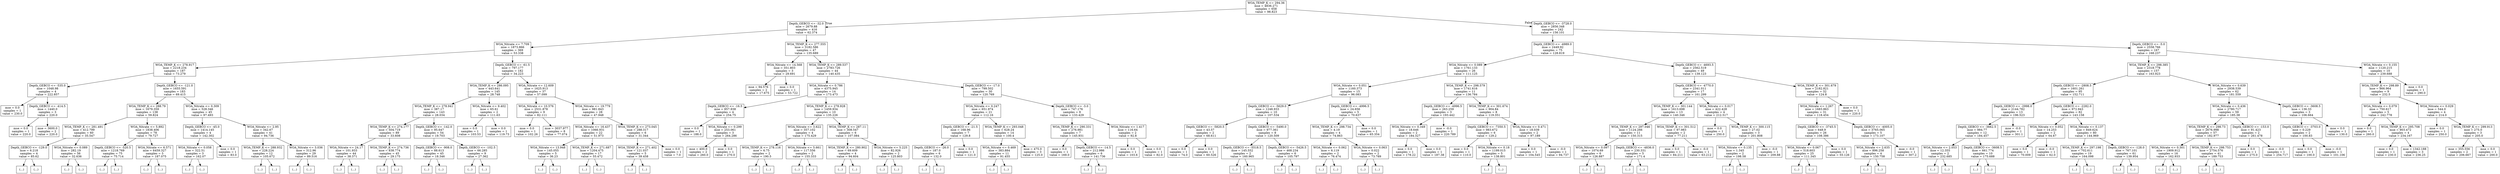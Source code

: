 digraph Tree {
node [shape=box] ;
0 [label="WOA_TEMP_K <= 294.36\nmse = 4836.271\nsamples = 658\nvalue = 98.823"] ;
1 [label="Depth_GEBCO <= -32.0\nmse = 2679.88\nsamples = 416\nvalue = 62.374"] ;
0 -> 1 [labeldistance=2.5, labelangle=45, headlabel="True"] ;
2 [label="WOA_Nitrate <= 7.709\nmse = 1873.866\nsamples = 369\nvalue = 53.338"] ;
1 -> 2 ;
3 [label="WOA_TEMP_K <= 278.917\nmse = 2218.234\nsamples = 187\nvalue = 73.279"] ;
2 -> 3 ;
4 [label="Depth_GEBCO <= -535.0\nmse = 1048.98\nsamples = 4\nvalue = 222.857"] ;
3 -> 4 ;
5 [label="mse = 0.0\nsamples = 1\nvalue = 230.0"] ;
4 -> 5 ;
6 [label="Depth_GEBCO <= -414.5\nmse = 1440.0\nsamples = 3\nvalue = 220.0"] ;
4 -> 6 ;
7 [label="mse = 0.0\nsamples = 1\nvalue = 220.0"] ;
6 -> 7 ;
8 [label="mse = 3600.0\nsamples = 2\nvalue = 220.0"] ;
6 -> 8 ;
9 [label="Depth_GEBCO <= -121.0\nmse = 1655.591\nsamples = 183\nvalue = 69.415"] ;
3 -> 9 ;
10 [label="WOA_TEMP_K <= 288.79\nmse = 1679.359\nsamples = 138\nvalue = 59.824"] ;
9 -> 10 ;
11 [label="WOA_TEMP_K <= 281.491\nmse = 412.799\nsamples = 60\nvalue = 35.547"] ;
10 -> 11 ;
12 [label="Depth_GEBCO <= -129.0\nmse = 6.218\nsamples = 4\nvalue = 85.62"] ;
11 -> 12 ;
13 [label="(...)"] ;
12 -> 13 ;
18 [label="(...)"] ;
12 -> 18 ;
19 [label="WOA_Nitrate <= 0.089\nmse = 282.19\nsamples = 56\nvalue = 32.636"] ;
11 -> 19 ;
20 [label="(...)"] ;
19 -> 20 ;
23 [label="(...)"] ;
19 -> 23 ;
94 [label="WOA_Nitrate <= 5.892\nmse = 1838.406\nsamples = 78\nvalue = 79.727"] ;
10 -> 94 ;
95 [label="Depth_GEBCO <= -520.5\nmse = 1218.769\nsamples = 75\nvalue = 75.714"] ;
94 -> 95 ;
96 [label="(...)"] ;
95 -> 96 ;
219 [label="(...)"] ;
95 -> 219 ;
226 [label="WOA_Nitrate <= 6.571\nmse = 6459.327\nsamples = 3\nvalue = 187.075"] ;
94 -> 226 ;
227 [label="(...)"] ;
226 -> 227 ;
230 [label="(...)"] ;
226 -> 230 ;
231 [label="WOA_Nitrate <= 0.309\nmse = 528.346\nsamples = 45\nvalue = 97.493"] ;
9 -> 231 ;
232 [label="Depth_GEBCO <= -45.0\nmse = 1414.145\nsamples = 4\nvalue = 142.302"] ;
231 -> 232 ;
233 [label="WOA_Nitrate <= 0.058\nmse = 322.51\nsamples = 3\nvalue = 162.07"] ;
232 -> 233 ;
234 [label="(...)"] ;
233 -> 234 ;
235 [label="(...)"] ;
233 -> 235 ;
238 [label="mse = 0.0\nsamples = 1\nvalue = 83.0"] ;
232 -> 238 ;
239 [label="WOA_Nitrate <= 2.95\nmse = 342.67\nsamples = 41\nvalue = 94.736"] ;
231 -> 239 ;
240 [label="WOA_TEMP_K <= 288.932\nmse = 228.224\nsamples = 12\nvalue = 105.672"] ;
239 -> 240 ;
241 [label="(...)"] ;
240 -> 241 ;
250 [label="(...)"] ;
240 -> 250 ;
263 [label="WOA_Nitrate <= 3.036\nmse = 312.96\nsamples = 29\nvalue = 89.516"] ;
239 -> 263 ;
264 [label="(...)"] ;
263 -> 264 ;
265 [label="(...)"] ;
263 -> 265 ;
308 [label="Depth_GEBCO <= -61.5\nmse = 797.177\nsamples = 182\nvalue = 34.223"] ;
2 -> 308 ;
309 [label="WOA_TEMP_K <= 286.095\nmse = 443.641\nsamples = 145\nvalue = 28.748"] ;
308 -> 309 ;
310 [label="WOA_TEMP_K <= 278.941\nmse = 387.17\nsamples = 143\nvalue = 28.034"] ;
309 -> 310 ;
311 [label="WOA_TEMP_K <= 274.177\nmse = 504.719\nsamples = 89\nvalue = 33.608"] ;
310 -> 311 ;
312 [label="WOA_Nitrate <= 24.17\nmse = 101.933\nsamples = 44\nvalue = 38.371"] ;
311 -> 312 ;
313 [label="(...)"] ;
312 -> 313 ;
342 [label="(...)"] ;
312 -> 342 ;
393 [label="WOA_TEMP_K <= 274.736\nmse = 838.774\nsamples = 45\nvalue = 29.175"] ;
311 -> 393 ;
394 [label="(...)"] ;
393 -> 394 ;
423 [label="(...)"] ;
393 -> 423 ;
476 [label="Depth_GEBCO <= -142.0\nmse = 95.647\nsamples = 54\nvalue = 19.703"] ;
310 -> 476 ;
477 [label="Depth_GEBCO <= -908.0\nmse = 88.613\nsamples = 45\nvalue = 18.346"] ;
476 -> 477 ;
478 [label="(...)"] ;
477 -> 478 ;
505 [label="(...)"] ;
477 -> 505 ;
526 [label="Depth_GEBCO <= -102.5\nmse = 66.285\nsamples = 9\nvalue = 27.362"] ;
476 -> 526 ;
527 [label="(...)"] ;
526 -> 527 ;
536 [label="(...)"] ;
526 -> 536 ;
539 [label="WOA_Nitrate <= 9.402\nmse = 65.61\nsamples = 2\nvalue = 111.63"] ;
309 -> 539 ;
540 [label="mse = 0.0\nsamples = 1\nvalue = 103.53"] ;
539 -> 540 ;
541 [label="mse = 0.0\nsamples = 1\nvalue = 119.73"] ;
539 -> 541 ;
542 [label="WOA_Nitrate <= 12.609\nmse = 1625.913\nsamples = 37\nvalue = 57.099"] ;
308 -> 542 ;
543 [label="WOA_Nitrate <= 10.576\nmse = 2531.878\nsamples = 9\nvalue = 82.111"] ;
542 -> 543 ;
544 [label="mse = 0.0\nsamples = 1\nvalue = 102.26"] ;
543 -> 544 ;
545 [label="mse = 3037.977\nsamples = 8\nvalue = 77.074"] ;
543 -> 545 ;
546 [label="WOA_Nitrate <= 19.779\nmse = 981.843\nsamples = 28\nvalue = 47.948"] ;
542 -> 546 ;
547 [label="WOA_Nitrate <= 16.437\nmse = 1066.931\nsamples = 22\nvalue = 51.973"] ;
546 -> 547 ;
548 [label="WOA_Nitrate <= 13.948\nmse = 145.055\nsamples = 5\nvalue = 36.23"] ;
547 -> 548 ;
549 [label="(...)"] ;
548 -> 549 ;
550 [label="(...)"] ;
548 -> 550 ;
553 [label="WOA_TEMP_K <= 271.687\nmse = 1204.475\nsamples = 17\nvalue = 55.472"] ;
547 -> 553 ;
554 [label="(...)"] ;
553 -> 554 ;
555 [label="(...)"] ;
553 -> 555 ;
560 [label="WOA_TEMP_K <= 273.045\nmse = 288.317\nsamples = 6\nvalue = 31.344"] ;
546 -> 560 ;
561 [label="WOA_TEMP_K <= 271.402\nmse = 121.037\nsamples = 5\nvalue = 39.458"] ;
560 -> 561 ;
562 [label="(...)"] ;
561 -> 562 ;
563 [label="(...)"] ;
561 -> 563 ;
568 [label="mse = 0.0\nsamples = 1\nvalue = 7.0"] ;
560 -> 568 ;
569 [label="WOA_TEMP_K <= 277.555\nmse = 3182.586\nsamples = 47\nvalue = 135.689"] ;
1 -> 569 ;
570 [label="WOA_Nitrate <= 14.568\nmse = 351.803\nsamples = 3\nvalue = 29.691"] ;
569 -> 570 ;
571 [label="mse = 94.576\nsamples = 2\nvalue = 17.675"] ;
570 -> 571 ;
572 [label="mse = 0.0\nsamples = 1\nvalue = 53.722"] ;
570 -> 572 ;
573 [label="WOA_TEMP_K <= 289.537\nmse = 2783.726\nsamples = 44\nvalue = 140.435"] ;
569 -> 573 ;
574 [label="WOA_Nitrate <= 0.786\nmse = 4375.945\nsamples = 14\nvalue = 173.473"] ;
573 -> 574 ;
575 [label="Depth_GEBCO <= -16.5\nmse = 857.938\nsamples = 4\nvalue = 254.75"] ;
574 -> 575 ;
576 [label="mse = 0.0\nsamples = 1\nvalue = 188.0"] ;
575 -> 576 ;
577 [label="WOA_Nitrate <= 0.299\nmse = 253.061\nsamples = 3\nvalue = 264.286"] ;
575 -> 577 ;
578 [label="mse = 400.0\nsamples = 2\nvalue = 260.0"] ;
577 -> 578 ;
579 [label="mse = 0.0\nsamples = 1\nvalue = 270.0"] ;
577 -> 579 ;
580 [label="WOA_TEMP_K <= 278.928\nmse = 1459.934\nsamples = 10\nvalue = 135.226"] ;
574 -> 580 ;
581 [label="WOA_Nitrate <= 3.622\nmse = 357.102\nsamples = 4\nvalue = 175.429"] ;
580 -> 581 ;
582 [label="WOA_TEMP_K <= 278.116\nmse = 6.75\nsamples = 2\nvalue = 190.5"] ;
581 -> 582 ;
583 [label="(...)"] ;
582 -> 583 ;
584 [label="(...)"] ;
582 -> 584 ;
585 [label="WOA_Nitrate <= 5.661\nmse = 117.556\nsamples = 2\nvalue = 155.333"] ;
581 -> 585 ;
586 [label="(...)"] ;
585 -> 586 ;
587 [label="(...)"] ;
585 -> 587 ;
588 [label="WOA_TEMP_K <= 287.11\nmse = 308.547\nsamples = 6\nvalue = 107.084"] ;
580 -> 588 ;
589 [label="WOA_TEMP_K <= 280.902\nmse = 69.609\nsamples = 4\nvalue = 94.604"] ;
588 -> 589 ;
590 [label="(...)"] ;
589 -> 590 ;
593 [label="(...)"] ;
589 -> 593 ;
596 [label="WOA_Nitrate <= 5.225\nmse = 82.926\nsamples = 2\nvalue = 125.803"] ;
588 -> 596 ;
597 [label="(...)"] ;
596 -> 597 ;
598 [label="(...)"] ;
596 -> 598 ;
599 [label="Depth_GEBCO <= -17.0\nmse = 799.502\nsamples = 30\nvalue = 120.769"] ;
573 -> 599 ;
600 [label="WOA_Nitrate <= 0.247\nmse = 651.974\nsamples = 21\nvalue = 112.16"] ;
599 -> 600 ;
601 [label="Depth_GEBCO <= -21.5\nmse = 168.96\nsamples = 7\nvalue = 129.8"] ;
600 -> 601 ;
602 [label="Depth_GEBCO <= -26.0\nmse = 187.0\nsamples = 6\nvalue = 132.0"] ;
601 -> 602 ;
603 [label="(...)"] ;
602 -> 603 ;
604 [label="(...)"] ;
602 -> 604 ;
605 [label="mse = 0.0\nsamples = 1\nvalue = 121.0"] ;
601 -> 605 ;
606 [label="WOA_TEMP_K <= 293.048\nmse = 628.24\nsamples = 14\nvalue = 100.4"] ;
600 -> 606 ;
607 [label="WOA_Nitrate <= 0.469\nmse = 383.884\nsamples = 11\nvalue = 91.455"] ;
606 -> 607 ;
608 [label="(...)"] ;
607 -> 608 ;
613 [label="(...)"] ;
607 -> 613 ;
624 [label="mse = 475.0\nsamples = 3\nvalue = 125.0"] ;
606 -> 624 ;
625 [label="Depth_GEBCO <= -3.0\nmse = 747.176\nsamples = 9\nvalue = 133.429"] ;
599 -> 625 ;
626 [label="WOA_TEMP_K <= 290.331\nmse = 276.981\nsamples = 7\nvalue = 145.931"] ;
625 -> 626 ;
627 [label="mse = 0.0\nsamples = 1\nvalue = 169.0"] ;
626 -> 627 ;
628 [label="Depth_GEBCO <= -14.5\nmse = 212.986\nsamples = 6\nvalue = 141.736"] ;
626 -> 628 ;
629 [label="(...)"] ;
628 -> 629 ;
630 [label="(...)"] ;
628 -> 630 ;
639 [label="WOA_Nitrate <= 1.417\nmse = 116.64\nsamples = 2\nvalue = 92.8"] ;
625 -> 639 ;
640 [label="mse = 0.0\nsamples = 1\nvalue = 103.6"] ;
639 -> 640 ;
641 [label="mse = 0.0\nsamples = 1\nvalue = 82.0"] ;
639 -> 641 ;
642 [label="Depth_GEBCO <= -3728.0\nmse = 2856.348\nsamples = 242\nvalue = 156.101"] ;
0 -> 642 [labeldistance=2.5, labelangle=-45, headlabel="False"] ;
643 [label="Depth_GEBCO <= -4989.0\nmse = 2449.92\nsamples = 75\nvalue = 128.819"] ;
642 -> 643 ;
644 [label="WOA_Nitrate <= 0.089\nmse = 1761.133\nsamples = 26\nvalue = 111.125"] ;
643 -> 644 ;
645 [label="WOA_Nitrate <= 0.051\nmse = 1160.373\nsamples = 15\nvalue = 96.083"] ;
644 -> 645 ;
646 [label="Depth_GEBCO <= -5629.0\nmse = 1248.933\nsamples = 10\nvalue = 107.534"] ;
645 -> 646 ;
647 [label="Depth_GEBCO <= -5820.5\nmse = 43.57\nsamples = 2\nvalue = 68.611"] ;
646 -> 647 ;
648 [label="mse = 0.0\nsamples = 1\nvalue = 74.0"] ;
647 -> 648 ;
649 [label="mse = 0.0\nsamples = 1\nvalue = 60.526"] ;
647 -> 649 ;
650 [label="Depth_GEBCO <= -5490.0\nmse = 977.361\nsamples = 8\nvalue = 120.509"] ;
646 -> 650 ;
651 [label="Depth_GEBCO <= -5518.5\nmse = 145.552\nsamples = 2\nvalue = 160.965"] ;
650 -> 651 ;
652 [label="(...)"] ;
651 -> 652 ;
653 [label="(...)"] ;
651 -> 653 ;
654 [label="Depth_GEBCO <= -5426.5\nmse = 468.234\nsamples = 6\nvalue = 105.797"] ;
650 -> 654 ;
655 [label="(...)"] ;
654 -> 655 ;
658 [label="(...)"] ;
654 -> 658 ;
665 [label="Depth_GEBCO <= -4996.5\nmse = 24.656\nsamples = 5\nvalue = 70.637"] ;
645 -> 665 ;
666 [label="WOA_TEMP_K <= 298.734\nmse = 4.19\nsamples = 4\nvalue = 74.863"] ;
665 -> 666 ;
667 [label="WOA_Nitrate <= 0.062\nmse = 6.119\nsamples = 2\nvalue = 76.474"] ;
666 -> 667 ;
668 [label="(...)"] ;
667 -> 668 ;
669 [label="(...)"] ;
667 -> 669 ;
670 [label="WOA_Nitrate <= 0.063\nmse = 0.022\nsamples = 2\nvalue = 73.789"] ;
666 -> 670 ;
671 [label="(...)"] ;
670 -> 671 ;
672 [label="(...)"] ;
670 -> 672 ;
673 [label="mse = 0.0\nsamples = 1\nvalue = 65.354"] ;
665 -> 673 ;
674 [label="WOA_TEMP_K <= 298.579\nmse = 1741.616\nsamples = 11\nvalue = 136.784"] ;
644 -> 674 ;
675 [label="Depth_GEBCO <= -4996.5\nmse = 263.259\nsamples = 3\nvalue = 193.442"] ;
674 -> 675 ;
676 [label="WOA_Nitrate <= 0.349\nmse = 18.646\nsamples = 2\nvalue = 184.327"] ;
675 -> 676 ;
677 [label="mse = 0.0\nsamples = 1\nvalue = 178.22"] ;
676 -> 677 ;
678 [label="mse = 0.0\nsamples = 1\nvalue = 187.38"] ;
676 -> 678 ;
679 [label="mse = -0.0\nsamples = 1\nvalue = 220.789"] ;
675 -> 679 ;
680 [label="WOA_TEMP_K <= 301.674\nmse = 904.84\nsamples = 8\nvalue = 119.351"] ;
674 -> 680 ;
681 [label="Depth_GEBCO <= -7350.5\nmse = 983.672\nsamples = 6\nvalue = 129.2"] ;
680 -> 681 ;
682 [label="mse = 0.0\nsamples = 1\nvalue = 110.0"] ;
681 -> 682 ;
683 [label="WOA_Nitrate <= 0.18\nmse = 1199.015\nsamples = 5\nvalue = 138.801"] ;
681 -> 683 ;
684 [label="(...)"] ;
683 -> 684 ;
685 [label="(...)"] ;
683 -> 685 ;
692 [label="WOA_Nitrate <= 0.471\nmse = 18.039\nsamples = 2\nvalue = 97.189"] ;
680 -> 692 ;
693 [label="mse = 0.0\nsamples = 1\nvalue = 104.545"] ;
692 -> 693 ;
694 [label="mse = -0.0\nsamples = 1\nvalue = 94.737"] ;
692 -> 694 ;
695 [label="Depth_GEBCO <= -4693.5\nmse = 2562.519\nsamples = 49\nvalue = 139.123"] ;
643 -> 695 ;
696 [label="Depth_GEBCO <= -4770.0\nmse = 2341.011\nsamples = 17\nvalue = 161.299"] ;
695 -> 696 ;
697 [label="WOA_TEMP_K <= 301.144\nmse = 1613.698\nsamples = 13\nvalue = 140.346"] ;
696 -> 697 ;
698 [label="WOA_TEMP_K <= 297.046\nmse = 1124.266\nsamples = 11\nvalue = 150.315"] ;
697 -> 698 ;
699 [label="WOA_Nitrate <= 0.097\nmse = 1074.69\nsamples = 6\nvalue = 126.887"] ;
698 -> 699 ;
700 [label="(...)"] ;
699 -> 700 ;
703 [label="(...)"] ;
699 -> 703 ;
710 [label="Depth_GEBCO <= -4836.0\nmse = 230.331\nsamples = 5\nvalue = 171.4"] ;
698 -> 710 ;
711 [label="(...)"] ;
710 -> 711 ;
714 [label="(...)"] ;
710 -> 714 ;
719 [label="WOA_TEMP_K <= 301.512\nmse = 97.983\nsamples = 2\nvalue = 77.211"] ;
697 -> 719 ;
720 [label="mse = 0.0\nsamples = 1\nvalue = 84.211"] ;
719 -> 720 ;
721 [label="mse = -0.0\nsamples = 1\nvalue = 63.212"] ;
719 -> 721 ;
722 [label="WOA_Nitrate <= 0.017\nmse = 422.428\nsamples = 4\nvalue = 212.517"] ;
696 -> 722 ;
723 [label="mse = 0.0\nsamples = 1\nvalue = 250.0"] ;
722 -> 723 ;
724 [label="WOA_TEMP_K <= 300.115\nmse = 27.02\nsamples = 3\nvalue = 201.808"] ;
722 -> 724 ;
725 [label="WOA_Nitrate <= 0.135\nmse = 1.345\nsamples = 2\nvalue = 198.58"] ;
724 -> 725 ;
726 [label="(...)"] ;
725 -> 726 ;
727 [label="(...)"] ;
725 -> 727 ;
728 [label="mse = -0.0\nsamples = 1\nvalue = 209.88"] ;
724 -> 728 ;
729 [label="WOA_TEMP_K <= 301.679\nmse = 2182.821\nsamples = 32\nvalue = 124.8"] ;
695 -> 729 ;
730 [label="WOA_Nitrate <= 1.267\nmse = 1683.863\nsamples = 31\nvalue = 118.454"] ;
729 -> 730 ;
731 [label="Depth_GEBCO <= -3745.5\nmse = 648.9\nsamples = 26\nvalue = 108.386"] ;
730 -> 731 ;
732 [label="WOA_Nitrate <= 0.067\nmse = 518.603\nsamples = 25\nvalue = 111.345"] ;
731 -> 732 ;
733 [label="(...)"] ;
732 -> 733 ;
746 [label="(...)"] ;
732 -> 746 ;
779 [label="mse = 0.0\nsamples = 1\nvalue = 55.126"] ;
731 -> 779 ;
780 [label="Depth_GEBCO <= -4005.0\nmse = 3765.065\nsamples = 5\nvalue = 173.107"] ;
730 -> 780 ;
781 [label="WOA_Nitrate <= 2.635\nmse = 896.258\nsamples = 4\nvalue = 150.758"] ;
780 -> 781 ;
782 [label="(...)"] ;
781 -> 782 ;
783 [label="(...)"] ;
781 -> 783 ;
788 [label="mse = -0.0\nsamples = 1\nvalue = 307.2"] ;
780 -> 788 ;
789 [label="mse = 0.0\nsamples = 1\nvalue = 220.0"] ;
729 -> 789 ;
790 [label="Depth_GEBCO <= -5.0\nmse = 2558.766\nsamples = 167\nvalue = 168.237"] ;
642 -> 790 ;
791 [label="WOA_TEMP_K <= 298.385\nmse = 2318.778\nsamples = 157\nvalue = 163.923"] ;
790 -> 791 ;
792 [label="Depth_GEBCO <= -2808.5\nmse = 1601.261\nsamples = 95\nvalue = 152.711"] ;
791 -> 792 ;
793 [label="Depth_GEBCO <= -2998.0\nmse = 2144.782\nsamples = 13\nvalue = 196.523"] ;
792 -> 793 ;
794 [label="Depth_GEBCO <= -3662.5\nmse = 984.77\nsamples = 12\nvalue = 184.457"] ;
793 -> 794 ;
795 [label="WOA_Nitrate <= 2.053\nmse = 12.355\nsamples = 2\nvalue = 232.685"] ;
794 -> 795 ;
796 [label="(...)"] ;
795 -> 796 ;
797 [label="(...)"] ;
795 -> 797 ;
798 [label="Depth_GEBCO <= -3608.5\nmse = 661.774\nsamples = 10\nvalue = 175.688"] ;
794 -> 798 ;
799 [label="(...)"] ;
798 -> 799 ;
800 [label="(...)"] ;
798 -> 800 ;
815 [label="mse = -0.0\nsamples = 1\nvalue = 301.1"] ;
793 -> 815 ;
816 [label="Depth_GEBCO <= -2282.0\nmse = 972.943\nsamples = 82\nvalue = 143.158"] ;
792 -> 816 ;
817 [label="WOA_Nitrate <= 0.052\nmse = 14.253\nsamples = 2\nvalue = 64.67"] ;
816 -> 817 ;
818 [label="mse = 0.0\nsamples = 1\nvalue = 70.009"] ;
817 -> 818 ;
819 [label="mse = -0.0\nsamples = 1\nvalue = 62.0"] ;
817 -> 819 ;
820 [label="WOA_Nitrate <= 0.137\nmse = 849.624\nsamples = 80\nvalue = 144.969"] ;
816 -> 820 ;
821 [label="WOA_TEMP_K <= 297.198\nmse = 702.611\nsamples = 19\nvalue = 164.098"] ;
820 -> 821 ;
822 [label="(...)"] ;
821 -> 822 ;
831 [label="(...)"] ;
821 -> 831 ;
846 [label="Depth_GEBCO <= -128.0\nmse = 767.101\nsamples = 61\nvalue = 139.954"] ;
820 -> 846 ;
847 [label="(...)"] ;
846 -> 847 ;
866 [label="(...)"] ;
846 -> 866 ;
941 [label="WOA_Nitrate <= 0.639\nmse = 2938.539\nsamples = 62\nvalue = 181.559"] ;
791 -> 941 ;
942 [label="WOA_Nitrate <= 0.436\nmse = 2780.717\nsamples = 59\nvalue = 185.38"] ;
941 -> 942 ;
943 [label="WOA_TEMP_K <= 298.73\nmse = 2676.998\nsamples = 57\nvalue = 182.977"] ;
942 -> 943 ;
944 [label="WOA_Nitrate <= 0.301\nmse = 1909.912\nsamples = 16\nvalue = 162.933"] ;
943 -> 944 ;
945 [label="(...)"] ;
944 -> 945 ;
954 [label="(...)"] ;
944 -> 954 ;
957 [label="WOA_TEMP_K <= 298.753\nmse = 2754.576\nsamples = 41\nvalue = 189.753"] ;
943 -> 957 ;
958 [label="(...)"] ;
957 -> 958 ;
959 [label="(...)"] ;
957 -> 959 ;
1008 [label="Depth_GEBCO <= -153.0\nmse = 91.423\nsamples = 2\nvalue = 261.478"] ;
942 -> 1008 ;
1009 [label="mse = 0.0\nsamples = 1\nvalue = 275.0"] ;
1008 -> 1009 ;
1010 [label="mse = -0.0\nsamples = 1\nvalue = 254.717"] ;
1008 -> 1010 ;
1011 [label="Depth_GEBCO <= -3608.5\nmse = 136.33\nsamples = 3\nvalue = 106.664"] ;
941 -> 1011 ;
1012 [label="Depth_GEBCO <= -3703.0\nmse = 0.229\nsamples = 2\nvalue = 100.83"] ;
1011 -> 1012 ;
1013 [label="mse = 0.0\nsamples = 1\nvalue = 100.0"] ;
1012 -> 1013 ;
1014 [label="mse = -0.0\nsamples = 1\nvalue = 101.106"] ;
1012 -> 1014 ;
1015 [label="mse = 0.0\nsamples = 1\nvalue = 130.0"] ;
1011 -> 1015 ;
1016 [label="WOA_Nitrate <= 0.155\nmse = 1120.215\nsamples = 10\nvalue = 239.688"] ;
790 -> 1016 ;
1017 [label="WOA_TEMP_K <= 298.89\nmse = 866.964\nsamples = 9\nvalue = 232.5"] ;
1016 -> 1017 ;
1018 [label="WOA_Nitrate <= 0.079\nmse = 750.617\nsamples = 5\nvalue = 242.778"] ;
1017 -> 1018 ;
1019 [label="mse = 0.0\nsamples = 1\nvalue = 260.0"] ;
1018 -> 1019 ;
1020 [label="WOA_TEMP_K <= 295.708\nmse = 903.472\nsamples = 4\nvalue = 234.167"] ;
1018 -> 1020 ;
1021 [label="mse = 0.0\nsamples = 1\nvalue = 230.0"] ;
1020 -> 1021 ;
1022 [label="mse = 1342.188\nsamples = 3\nvalue = 236.25"] ;
1020 -> 1022 ;
1023 [label="WOA_Nitrate <= 0.029\nmse = 544.0\nsamples = 4\nvalue = 214.0"] ;
1017 -> 1023 ;
1024 [label="mse = 0.0\nsamples = 1\nvalue = 250.0"] ;
1023 -> 1024 ;
1025 [label="WOA_TEMP_K <= 299.913\nmse = 275.0\nsamples = 3\nvalue = 205.0"] ;
1023 -> 1025 ;
1026 [label="mse = 355.556\nsamples = 2\nvalue = 206.667"] ;
1025 -> 1026 ;
1027 [label="mse = 0.0\nsamples = 1\nvalue = 200.0"] ;
1025 -> 1027 ;
1028 [label="mse = 0.0\nsamples = 1\nvalue = 290.0"] ;
1016 -> 1028 ;
}